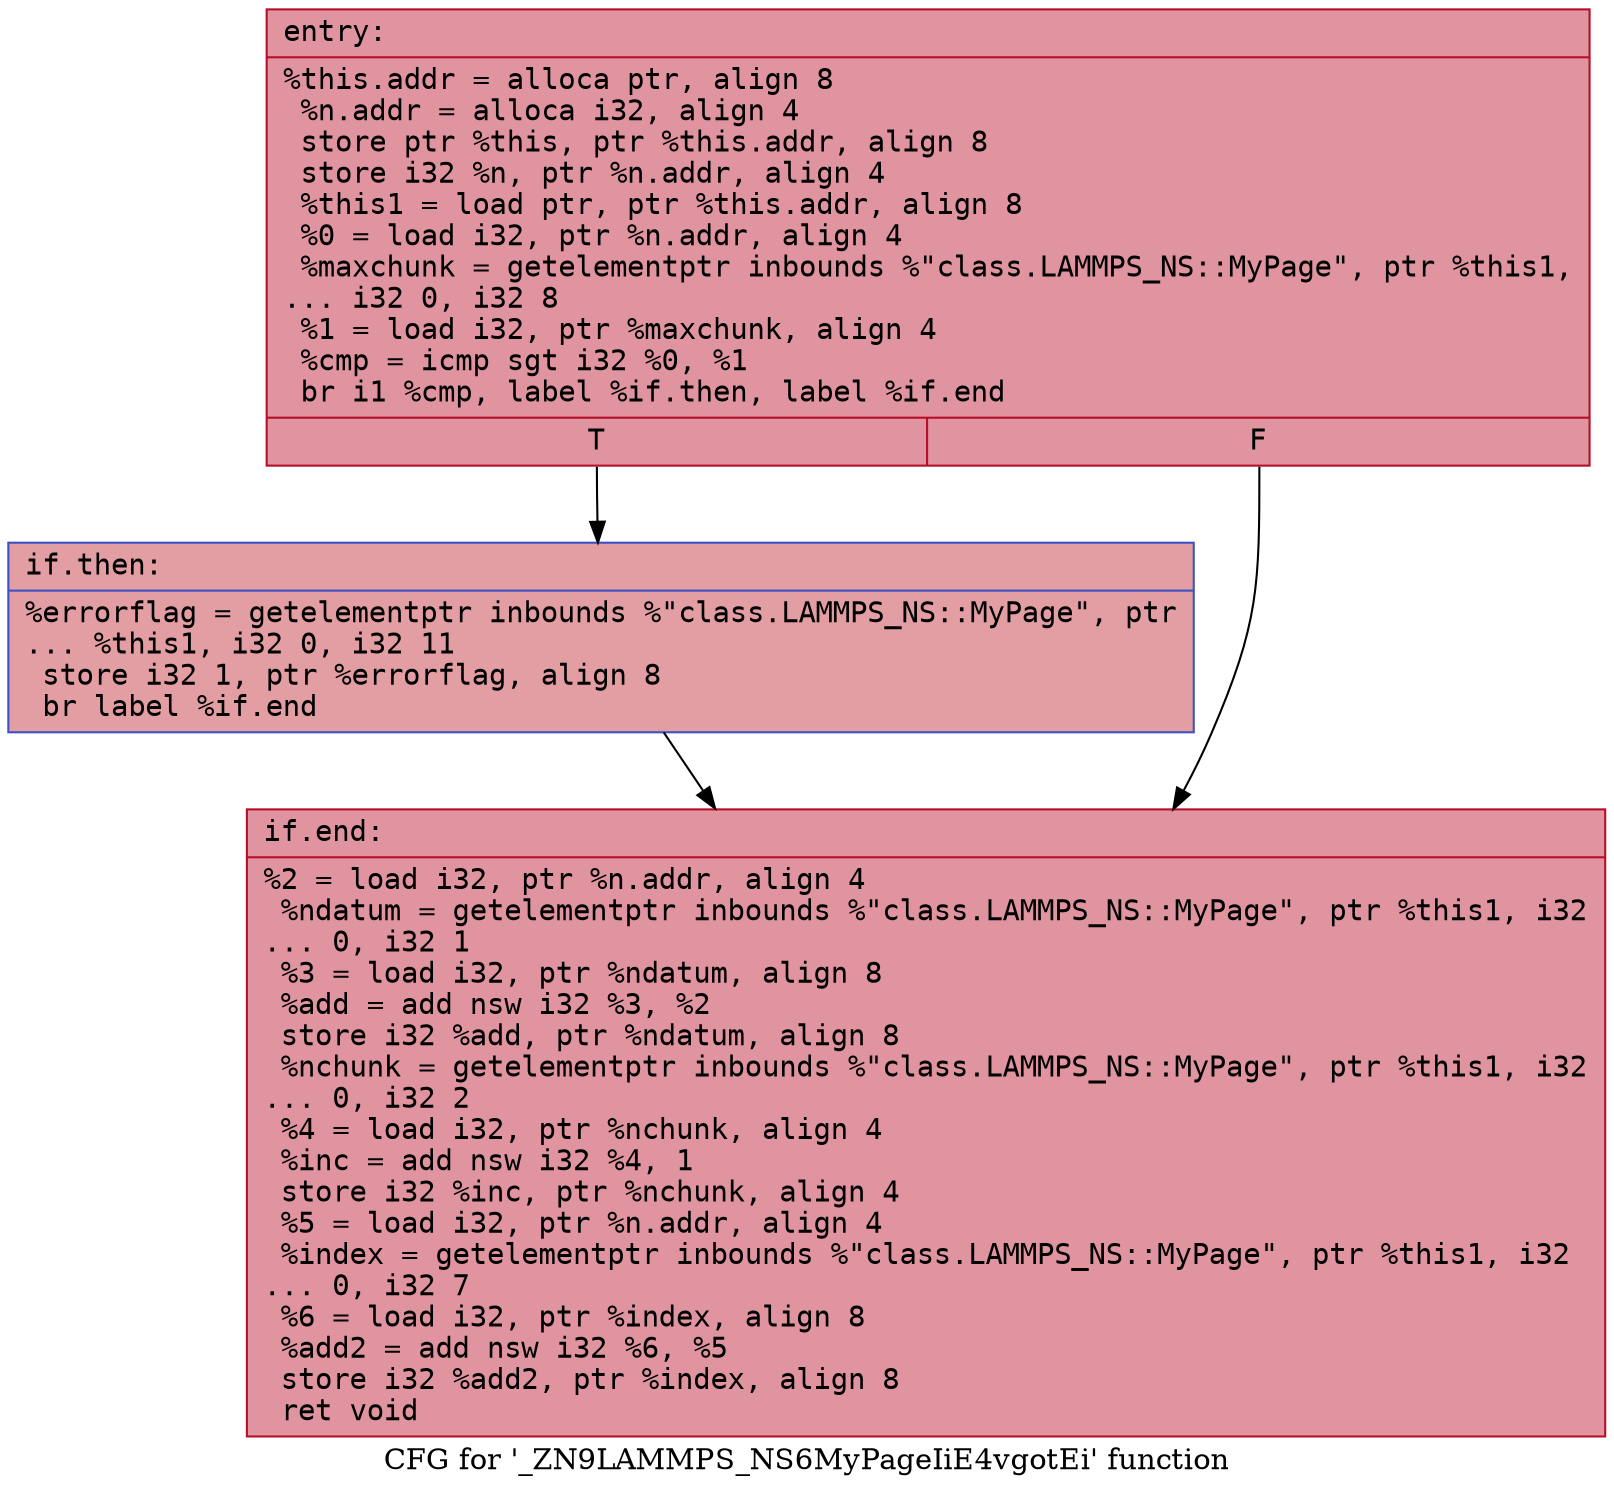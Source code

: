 digraph "CFG for '_ZN9LAMMPS_NS6MyPageIiE4vgotEi' function" {
	label="CFG for '_ZN9LAMMPS_NS6MyPageIiE4vgotEi' function";

	Node0x55e65b447ba0 [shape=record,color="#b70d28ff", style=filled, fillcolor="#b70d2870" fontname="Courier",label="{entry:\l|  %this.addr = alloca ptr, align 8\l  %n.addr = alloca i32, align 4\l  store ptr %this, ptr %this.addr, align 8\l  store i32 %n, ptr %n.addr, align 4\l  %this1 = load ptr, ptr %this.addr, align 8\l  %0 = load i32, ptr %n.addr, align 4\l  %maxchunk = getelementptr inbounds %\"class.LAMMPS_NS::MyPage\", ptr %this1,\l... i32 0, i32 8\l  %1 = load i32, ptr %maxchunk, align 4\l  %cmp = icmp sgt i32 %0, %1\l  br i1 %cmp, label %if.then, label %if.end\l|{<s0>T|<s1>F}}"];
	Node0x55e65b447ba0:s0 -> Node0x55e65b448040[tooltip="entry -> if.then\nProbability 50.00%" ];
	Node0x55e65b447ba0:s1 -> Node0x55e65b454a30[tooltip="entry -> if.end\nProbability 50.00%" ];
	Node0x55e65b448040 [shape=record,color="#3d50c3ff", style=filled, fillcolor="#be242e70" fontname="Courier",label="{if.then:\l|  %errorflag = getelementptr inbounds %\"class.LAMMPS_NS::MyPage\", ptr\l... %this1, i32 0, i32 11\l  store i32 1, ptr %errorflag, align 8\l  br label %if.end\l}"];
	Node0x55e65b448040 -> Node0x55e65b454a30[tooltip="if.then -> if.end\nProbability 100.00%" ];
	Node0x55e65b454a30 [shape=record,color="#b70d28ff", style=filled, fillcolor="#b70d2870" fontname="Courier",label="{if.end:\l|  %2 = load i32, ptr %n.addr, align 4\l  %ndatum = getelementptr inbounds %\"class.LAMMPS_NS::MyPage\", ptr %this1, i32\l... 0, i32 1\l  %3 = load i32, ptr %ndatum, align 8\l  %add = add nsw i32 %3, %2\l  store i32 %add, ptr %ndatum, align 8\l  %nchunk = getelementptr inbounds %\"class.LAMMPS_NS::MyPage\", ptr %this1, i32\l... 0, i32 2\l  %4 = load i32, ptr %nchunk, align 4\l  %inc = add nsw i32 %4, 1\l  store i32 %inc, ptr %nchunk, align 4\l  %5 = load i32, ptr %n.addr, align 4\l  %index = getelementptr inbounds %\"class.LAMMPS_NS::MyPage\", ptr %this1, i32\l... 0, i32 7\l  %6 = load i32, ptr %index, align 8\l  %add2 = add nsw i32 %6, %5\l  store i32 %add2, ptr %index, align 8\l  ret void\l}"];
}
